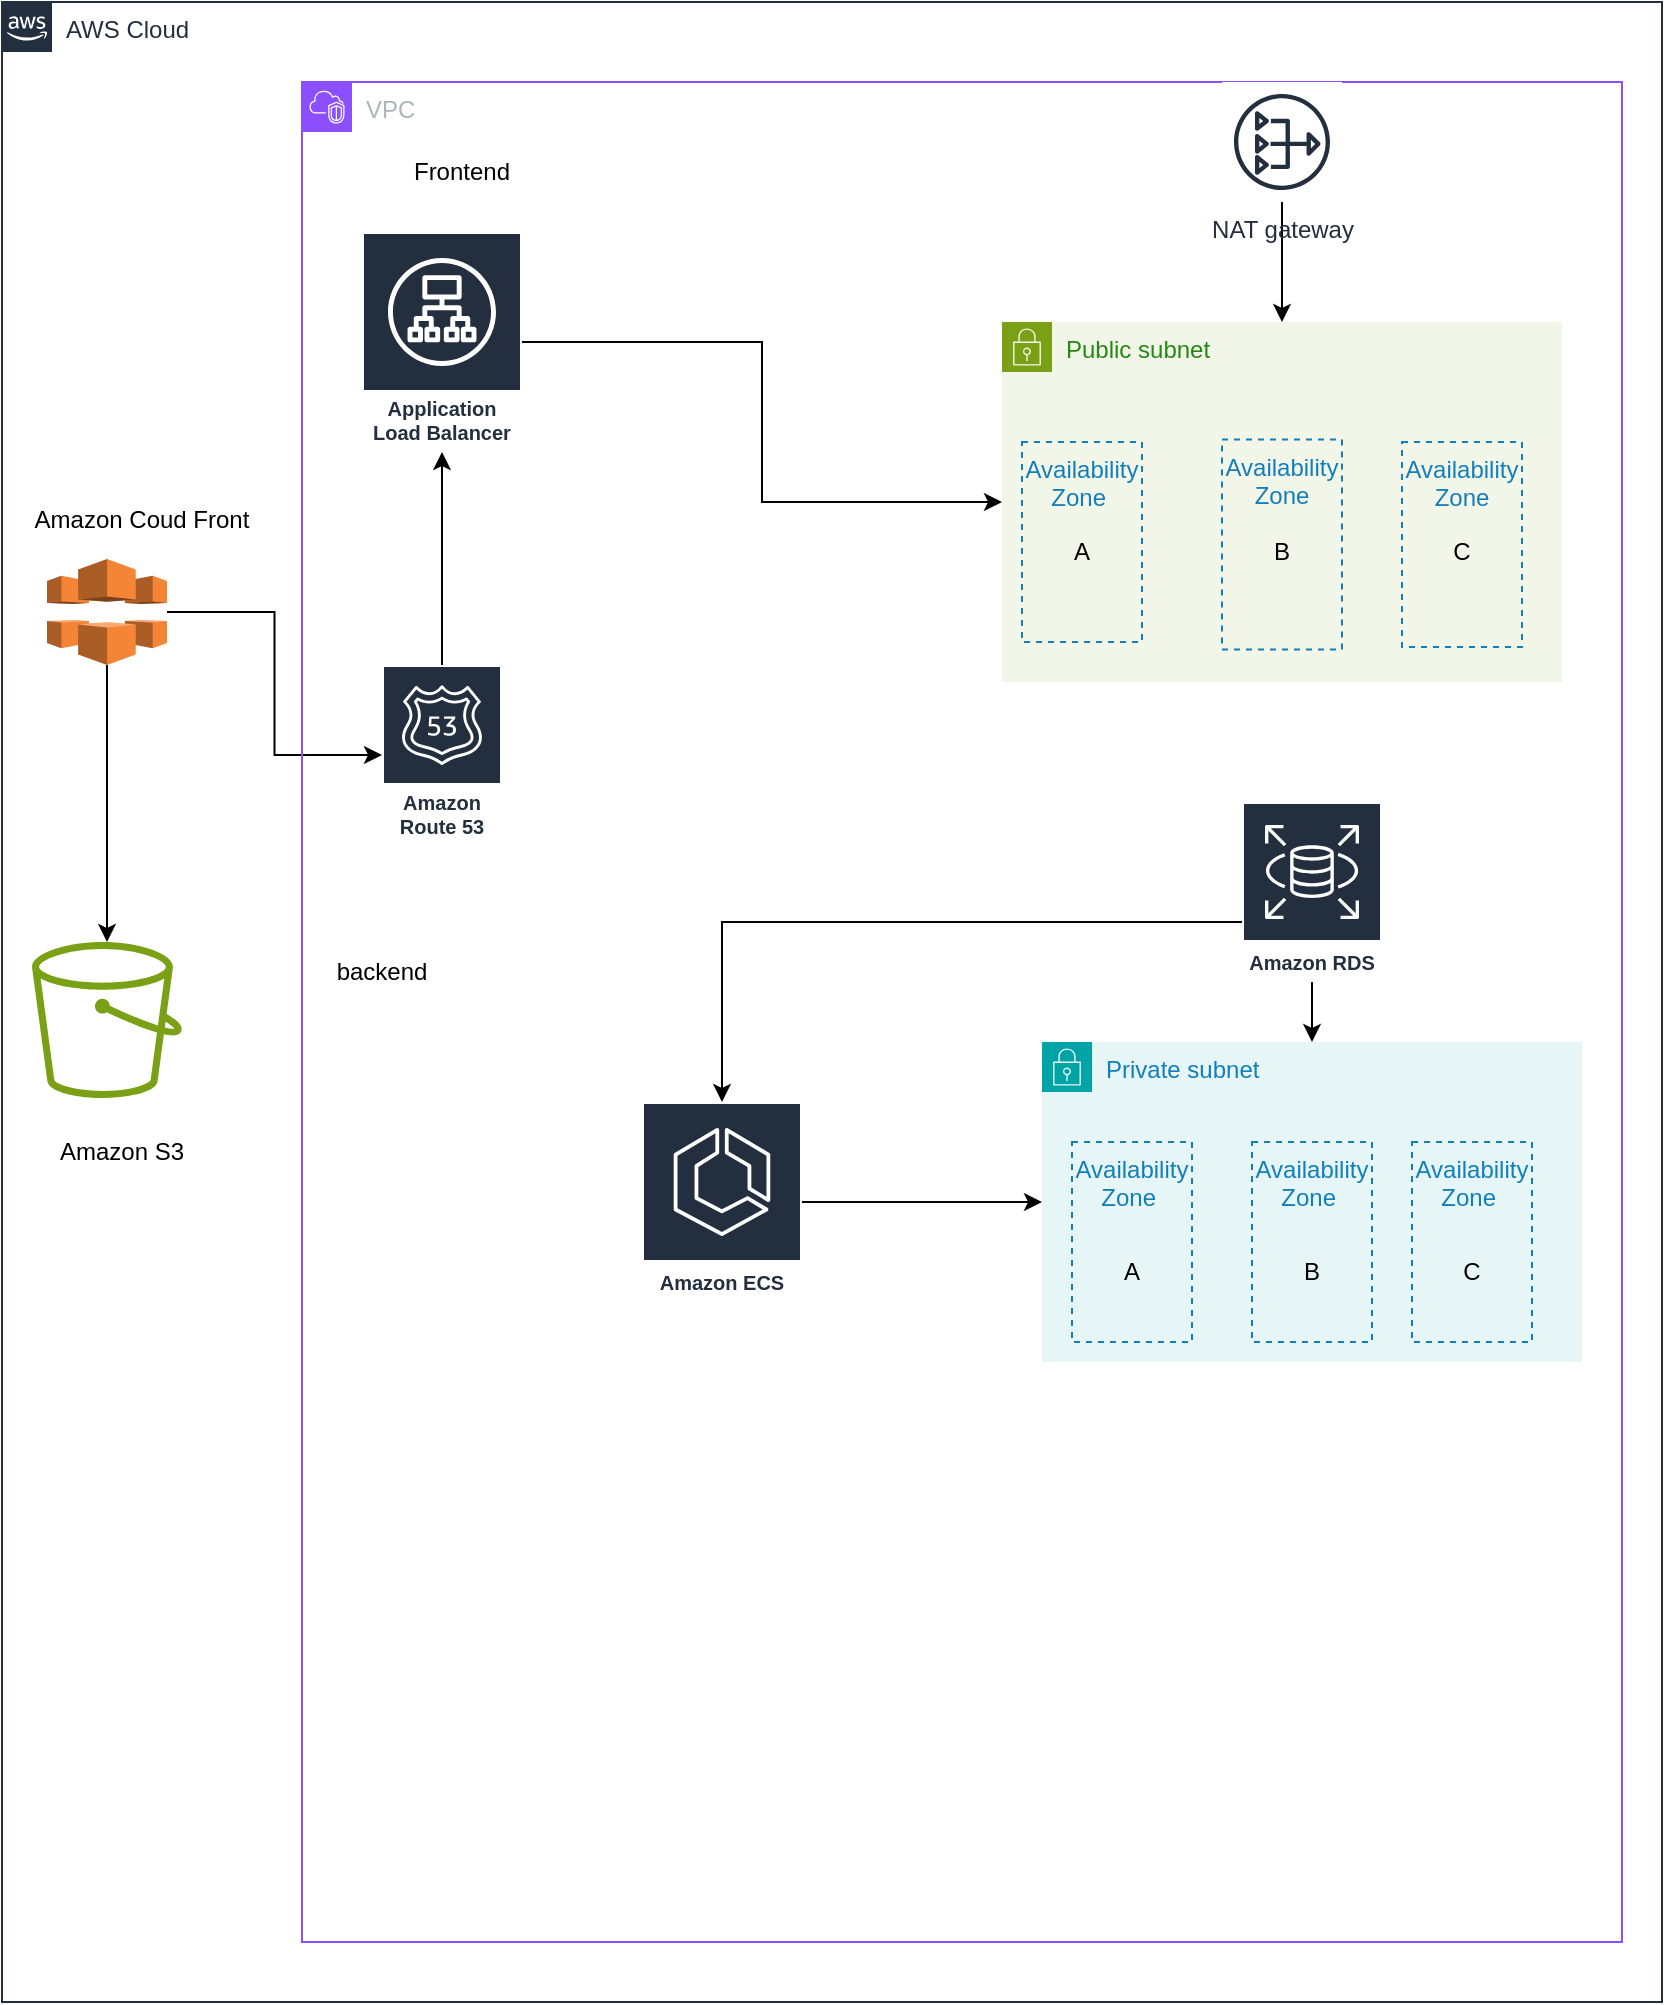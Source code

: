 <mxfile version="24.8.0">
  <diagram name="Página-1" id="2vEROtWeL3E6L5FnlG_2">
    <mxGraphModel dx="1335" dy="671" grid="1" gridSize="10" guides="1" tooltips="1" connect="1" arrows="1" fold="1" page="1" pageScale="1" pageWidth="827" pageHeight="1169" math="0" shadow="0">
      <root>
        <mxCell id="0" />
        <mxCell id="1" parent="0" />
        <mxCell id="C7vFVgOP1VJ4IKRthdF2-1" value="AWS Cloud" style="points=[[0,0],[0.25,0],[0.5,0],[0.75,0],[1,0],[1,0.25],[1,0.5],[1,0.75],[1,1],[0.75,1],[0.5,1],[0.25,1],[0,1],[0,0.75],[0,0.5],[0,0.25]];outlineConnect=0;gradientColor=none;html=1;whiteSpace=wrap;fontSize=12;fontStyle=0;container=1;pointerEvents=0;collapsible=0;recursiveResize=0;shape=mxgraph.aws4.group;grIcon=mxgraph.aws4.group_aws_cloud_alt;strokeColor=#232F3E;fillColor=none;verticalAlign=top;align=left;spacingLeft=30;fontColor=#232F3E;dashed=0;" parent="1" vertex="1">
          <mxGeometry y="20" width="830" height="1000" as="geometry" />
        </mxCell>
        <mxCell id="C7vFVgOP1VJ4IKRthdF2-19" style="edgeStyle=orthogonalEdgeStyle;rounded=0;orthogonalLoop=1;jettySize=auto;html=1;" parent="C7vFVgOP1VJ4IKRthdF2-1" edge="1">
          <mxGeometry relative="1" as="geometry">
            <mxPoint x="52.5" y="331.5" as="sourcePoint" />
            <mxPoint x="52.5" y="470" as="targetPoint" />
          </mxGeometry>
        </mxCell>
        <mxCell id="C7vFVgOP1VJ4IKRthdF2-66" value="" style="edgeStyle=orthogonalEdgeStyle;rounded=0;orthogonalLoop=1;jettySize=auto;html=1;" parent="C7vFVgOP1VJ4IKRthdF2-1" source="C7vFVgOP1VJ4IKRthdF2-2" target="C7vFVgOP1VJ4IKRthdF2-55" edge="1">
          <mxGeometry relative="1" as="geometry" />
        </mxCell>
        <mxCell id="C7vFVgOP1VJ4IKRthdF2-2" value="" style="outlineConnect=0;dashed=0;verticalLabelPosition=bottom;verticalAlign=top;align=center;html=1;shape=mxgraph.aws3.cloudfront;fillColor=#F58536;gradientColor=none;" parent="C7vFVgOP1VJ4IKRthdF2-1" vertex="1">
          <mxGeometry x="22.5" y="278.5" width="60" height="53" as="geometry" />
        </mxCell>
        <mxCell id="C7vFVgOP1VJ4IKRthdF2-3" value="&lt;div&gt;Amazon Coud Front&lt;/div&gt;" style="text;html=1;align=center;verticalAlign=middle;whiteSpace=wrap;rounded=0;" parent="C7vFVgOP1VJ4IKRthdF2-1" vertex="1">
          <mxGeometry y="243.5" width="140" height="30" as="geometry" />
        </mxCell>
        <mxCell id="C7vFVgOP1VJ4IKRthdF2-5" value="" style="sketch=0;outlineConnect=0;fontColor=#232F3E;gradientColor=none;fillColor=#7AA116;strokeColor=none;dashed=0;verticalLabelPosition=bottom;verticalAlign=top;align=center;html=1;fontSize=12;fontStyle=0;aspect=fixed;pointerEvents=1;shape=mxgraph.aws4.bucket;" parent="C7vFVgOP1VJ4IKRthdF2-1" vertex="1">
          <mxGeometry x="15" y="470" width="75" height="78" as="geometry" />
        </mxCell>
        <mxCell id="C7vFVgOP1VJ4IKRthdF2-6" value="Amazon S3" style="text;html=1;align=center;verticalAlign=middle;whiteSpace=wrap;rounded=0;" parent="C7vFVgOP1VJ4IKRthdF2-1" vertex="1">
          <mxGeometry x="15" y="560" width="90" height="30" as="geometry" />
        </mxCell>
        <mxCell id="C7vFVgOP1VJ4IKRthdF2-20" value="VPC" style="points=[[0,0],[0.25,0],[0.5,0],[0.75,0],[1,0],[1,0.25],[1,0.5],[1,0.75],[1,1],[0.75,1],[0.5,1],[0.25,1],[0,1],[0,0.75],[0,0.5],[0,0.25]];outlineConnect=0;gradientColor=none;html=1;whiteSpace=wrap;fontSize=12;fontStyle=0;container=1;pointerEvents=0;collapsible=0;recursiveResize=0;shape=mxgraph.aws4.group;grIcon=mxgraph.aws4.group_vpc2;strokeColor=#8C4FFF;fillColor=none;verticalAlign=top;align=left;spacingLeft=30;fontColor=#AAB7B8;dashed=0;" parent="C7vFVgOP1VJ4IKRthdF2-1" vertex="1">
          <mxGeometry x="150" y="40" width="660" height="930" as="geometry" />
        </mxCell>
        <mxCell id="C7vFVgOP1VJ4IKRthdF2-21" value="Public subnet" style="points=[[0,0],[0.25,0],[0.5,0],[0.75,0],[1,0],[1,0.25],[1,0.5],[1,0.75],[1,1],[0.75,1],[0.5,1],[0.25,1],[0,1],[0,0.75],[0,0.5],[0,0.25]];outlineConnect=0;gradientColor=none;html=1;whiteSpace=wrap;fontSize=12;fontStyle=0;container=1;pointerEvents=0;collapsible=0;recursiveResize=0;shape=mxgraph.aws4.group;grIcon=mxgraph.aws4.group_security_group;grStroke=0;strokeColor=#7AA116;fillColor=#F2F6E8;verticalAlign=top;align=left;spacingLeft=30;fontColor=#248814;dashed=0;" parent="C7vFVgOP1VJ4IKRthdF2-20" vertex="1">
          <mxGeometry x="350" y="120" width="280" height="180" as="geometry" />
        </mxCell>
        <mxCell id="C7vFVgOP1VJ4IKRthdF2-24" value="Availability Zone&amp;nbsp;" style="fillColor=none;strokeColor=#147EBA;dashed=1;verticalAlign=top;fontStyle=0;fontColor=#147EBA;whiteSpace=wrap;html=1;" parent="C7vFVgOP1VJ4IKRthdF2-21" vertex="1">
          <mxGeometry x="10" y="60" width="60" height="100" as="geometry" />
        </mxCell>
        <mxCell id="C7vFVgOP1VJ4IKRthdF2-25" value="Availability Zone" style="fillColor=none;strokeColor=#147EBA;dashed=1;verticalAlign=top;fontStyle=0;fontColor=#147EBA;whiteSpace=wrap;html=1;" parent="C7vFVgOP1VJ4IKRthdF2-21" vertex="1">
          <mxGeometry x="110" y="58.75" width="60" height="105" as="geometry" />
        </mxCell>
        <mxCell id="C7vFVgOP1VJ4IKRthdF2-26" value="Availability Zone" style="fillColor=none;strokeColor=#147EBA;dashed=1;verticalAlign=top;fontStyle=0;fontColor=#147EBA;whiteSpace=wrap;html=1;" parent="C7vFVgOP1VJ4IKRthdF2-21" vertex="1">
          <mxGeometry x="200" y="60" width="60" height="102.5" as="geometry" />
        </mxCell>
        <mxCell id="C7vFVgOP1VJ4IKRthdF2-30" value="A" style="text;html=1;align=center;verticalAlign=middle;whiteSpace=wrap;rounded=0;" parent="C7vFVgOP1VJ4IKRthdF2-21" vertex="1">
          <mxGeometry x="10" y="100" width="60" height="30" as="geometry" />
        </mxCell>
        <mxCell id="C7vFVgOP1VJ4IKRthdF2-32" value="B" style="text;html=1;align=center;verticalAlign=middle;whiteSpace=wrap;rounded=0;" parent="C7vFVgOP1VJ4IKRthdF2-21" vertex="1">
          <mxGeometry x="110" y="100" width="60" height="30" as="geometry" />
        </mxCell>
        <mxCell id="C7vFVgOP1VJ4IKRthdF2-33" value="C" style="text;html=1;align=center;verticalAlign=middle;whiteSpace=wrap;rounded=0;" parent="C7vFVgOP1VJ4IKRthdF2-21" vertex="1">
          <mxGeometry x="200" y="100" width="60" height="30" as="geometry" />
        </mxCell>
        <mxCell id="C7vFVgOP1VJ4IKRthdF2-22" value="Private subnet" style="points=[[0,0],[0.25,0],[0.5,0],[0.75,0],[1,0],[1,0.25],[1,0.5],[1,0.75],[1,1],[0.75,1],[0.5,1],[0.25,1],[0,1],[0,0.75],[0,0.5],[0,0.25]];outlineConnect=0;gradientColor=none;html=1;whiteSpace=wrap;fontSize=12;fontStyle=0;container=1;pointerEvents=0;collapsible=0;recursiveResize=0;shape=mxgraph.aws4.group;grIcon=mxgraph.aws4.group_security_group;grStroke=0;strokeColor=#00A4A6;fillColor=#E6F6F7;verticalAlign=top;align=left;spacingLeft=30;fontColor=#147EBA;dashed=0;" parent="C7vFVgOP1VJ4IKRthdF2-20" vertex="1">
          <mxGeometry x="370" y="480" width="270" height="160" as="geometry" />
        </mxCell>
        <mxCell id="C7vFVgOP1VJ4IKRthdF2-27" value="Availability Zone&amp;nbsp;" style="fillColor=none;strokeColor=#147EBA;dashed=1;verticalAlign=top;fontStyle=0;fontColor=#147EBA;whiteSpace=wrap;html=1;" parent="C7vFVgOP1VJ4IKRthdF2-22" vertex="1">
          <mxGeometry x="15" y="50" width="60" height="100" as="geometry" />
        </mxCell>
        <mxCell id="C7vFVgOP1VJ4IKRthdF2-28" value="Availability Zone&amp;nbsp;" style="fillColor=none;strokeColor=#147EBA;dashed=1;verticalAlign=top;fontStyle=0;fontColor=#147EBA;whiteSpace=wrap;html=1;" parent="C7vFVgOP1VJ4IKRthdF2-22" vertex="1">
          <mxGeometry x="105" y="50" width="60" height="100" as="geometry" />
        </mxCell>
        <mxCell id="C7vFVgOP1VJ4IKRthdF2-29" value="Availability Zone&amp;nbsp;" style="fillColor=none;strokeColor=#147EBA;dashed=1;verticalAlign=top;fontStyle=0;fontColor=#147EBA;whiteSpace=wrap;html=1;" parent="C7vFVgOP1VJ4IKRthdF2-22" vertex="1">
          <mxGeometry x="185" y="50" width="60" height="100" as="geometry" />
        </mxCell>
        <mxCell id="C7vFVgOP1VJ4IKRthdF2-34" value="A" style="text;html=1;align=center;verticalAlign=middle;whiteSpace=wrap;rounded=0;" parent="C7vFVgOP1VJ4IKRthdF2-22" vertex="1">
          <mxGeometry x="15" y="100" width="60" height="30" as="geometry" />
        </mxCell>
        <mxCell id="C7vFVgOP1VJ4IKRthdF2-35" value="B" style="text;html=1;align=center;verticalAlign=middle;whiteSpace=wrap;rounded=0;" parent="C7vFVgOP1VJ4IKRthdF2-22" vertex="1">
          <mxGeometry x="105" y="100" width="60" height="30" as="geometry" />
        </mxCell>
        <mxCell id="C7vFVgOP1VJ4IKRthdF2-36" value="C" style="text;html=1;align=center;verticalAlign=middle;whiteSpace=wrap;rounded=0;" parent="C7vFVgOP1VJ4IKRthdF2-22" vertex="1">
          <mxGeometry x="185" y="100" width="60" height="30" as="geometry" />
        </mxCell>
        <mxCell id="3E0-Uk7Y67lXFbsYBErR-1" value="" style="edgeStyle=orthogonalEdgeStyle;rounded=0;orthogonalLoop=1;jettySize=auto;html=1;" edge="1" parent="C7vFVgOP1VJ4IKRthdF2-20" source="C7vFVgOP1VJ4IKRthdF2-40" target="C7vFVgOP1VJ4IKRthdF2-21">
          <mxGeometry relative="1" as="geometry" />
        </mxCell>
        <mxCell id="C7vFVgOP1VJ4IKRthdF2-40" value="NAT gateway" style="sketch=0;outlineConnect=0;fontColor=#232F3E;gradientColor=none;strokeColor=#232F3E;fillColor=#ffffff;dashed=0;verticalLabelPosition=bottom;verticalAlign=top;align=center;html=1;fontSize=12;fontStyle=0;aspect=fixed;shape=mxgraph.aws4.resourceIcon;resIcon=mxgraph.aws4.nat_gateway;" parent="C7vFVgOP1VJ4IKRthdF2-20" vertex="1">
          <mxGeometry x="460" width="60" height="60" as="geometry" />
        </mxCell>
        <mxCell id="C7vFVgOP1VJ4IKRthdF2-72" style="edgeStyle=orthogonalEdgeStyle;rounded=0;orthogonalLoop=1;jettySize=auto;html=1;" parent="C7vFVgOP1VJ4IKRthdF2-20" source="C7vFVgOP1VJ4IKRthdF2-45" target="C7vFVgOP1VJ4IKRthdF2-21" edge="1">
          <mxGeometry relative="1" as="geometry" />
        </mxCell>
        <mxCell id="C7vFVgOP1VJ4IKRthdF2-45" value="Application Load Balancer" style="sketch=0;outlineConnect=0;fontColor=#232F3E;gradientColor=none;strokeColor=#ffffff;fillColor=#232F3E;dashed=0;verticalLabelPosition=middle;verticalAlign=bottom;align=center;html=1;whiteSpace=wrap;fontSize=10;fontStyle=1;spacing=3;shape=mxgraph.aws4.productIcon;prIcon=mxgraph.aws4.application_load_balancer;" parent="C7vFVgOP1VJ4IKRthdF2-20" vertex="1">
          <mxGeometry x="30" y="75" width="80" height="110" as="geometry" />
        </mxCell>
        <mxCell id="C7vFVgOP1VJ4IKRthdF2-71" style="edgeStyle=orthogonalEdgeStyle;rounded=0;orthogonalLoop=1;jettySize=auto;html=1;" parent="C7vFVgOP1VJ4IKRthdF2-20" source="C7vFVgOP1VJ4IKRthdF2-50" target="C7vFVgOP1VJ4IKRthdF2-22" edge="1">
          <mxGeometry relative="1" as="geometry" />
        </mxCell>
        <mxCell id="C7vFVgOP1VJ4IKRthdF2-50" value="Amazon ECS" style="sketch=0;outlineConnect=0;fontColor=#232F3E;gradientColor=none;strokeColor=#ffffff;fillColor=#232F3E;dashed=0;verticalLabelPosition=middle;verticalAlign=bottom;align=center;html=1;whiteSpace=wrap;fontSize=10;fontStyle=1;spacing=3;shape=mxgraph.aws4.productIcon;prIcon=mxgraph.aws4.ecs;" parent="C7vFVgOP1VJ4IKRthdF2-20" vertex="1">
          <mxGeometry x="170" y="510" width="80" height="100" as="geometry" />
        </mxCell>
        <mxCell id="C7vFVgOP1VJ4IKRthdF2-56" value="" style="edgeStyle=orthogonalEdgeStyle;rounded=0;orthogonalLoop=1;jettySize=auto;html=1;" parent="C7vFVgOP1VJ4IKRthdF2-20" source="C7vFVgOP1VJ4IKRthdF2-55" target="C7vFVgOP1VJ4IKRthdF2-45" edge="1">
          <mxGeometry relative="1" as="geometry" />
        </mxCell>
        <mxCell id="C7vFVgOP1VJ4IKRthdF2-55" value="Amazon Route 53" style="sketch=0;outlineConnect=0;fontColor=#232F3E;gradientColor=none;strokeColor=#ffffff;fillColor=#232F3E;dashed=0;verticalLabelPosition=middle;verticalAlign=bottom;align=center;html=1;whiteSpace=wrap;fontSize=10;fontStyle=1;spacing=3;shape=mxgraph.aws4.productIcon;prIcon=mxgraph.aws4.route_53;" parent="C7vFVgOP1VJ4IKRthdF2-20" vertex="1">
          <mxGeometry x="40" y="291.5" width="60" height="90" as="geometry" />
        </mxCell>
        <mxCell id="C7vFVgOP1VJ4IKRthdF2-59" value="&lt;div&gt;&lt;span style=&quot;background-color: initial;&quot;&gt;backend&lt;/span&gt;&lt;br&gt;&lt;/div&gt;" style="text;html=1;align=center;verticalAlign=middle;whiteSpace=wrap;rounded=0;" parent="C7vFVgOP1VJ4IKRthdF2-20" vertex="1">
          <mxGeometry x="10" y="430" width="60" height="30" as="geometry" />
        </mxCell>
        <mxCell id="C7vFVgOP1VJ4IKRthdF2-61" value="" style="edgeStyle=orthogonalEdgeStyle;rounded=0;orthogonalLoop=1;jettySize=auto;html=1;" parent="C7vFVgOP1VJ4IKRthdF2-20" source="C7vFVgOP1VJ4IKRthdF2-60" target="C7vFVgOP1VJ4IKRthdF2-22" edge="1">
          <mxGeometry relative="1" as="geometry" />
        </mxCell>
        <mxCell id="C7vFVgOP1VJ4IKRthdF2-62" style="edgeStyle=orthogonalEdgeStyle;rounded=0;orthogonalLoop=1;jettySize=auto;html=1;" parent="C7vFVgOP1VJ4IKRthdF2-20" source="C7vFVgOP1VJ4IKRthdF2-60" target="C7vFVgOP1VJ4IKRthdF2-50" edge="1">
          <mxGeometry relative="1" as="geometry">
            <Array as="points">
              <mxPoint x="505" y="420" />
              <mxPoint x="80" y="420" />
            </Array>
          </mxGeometry>
        </mxCell>
        <mxCell id="C7vFVgOP1VJ4IKRthdF2-60" value="Amazon RDS" style="sketch=0;outlineConnect=0;fontColor=#232F3E;gradientColor=none;strokeColor=#ffffff;fillColor=#232F3E;dashed=0;verticalLabelPosition=middle;verticalAlign=bottom;align=center;html=1;whiteSpace=wrap;fontSize=10;fontStyle=1;spacing=3;shape=mxgraph.aws4.productIcon;prIcon=mxgraph.aws4.rds;" parent="C7vFVgOP1VJ4IKRthdF2-20" vertex="1">
          <mxGeometry x="470" y="360" width="70" height="90" as="geometry" />
        </mxCell>
        <mxCell id="C7vFVgOP1VJ4IKRthdF2-58" value="Frontend" style="text;html=1;align=center;verticalAlign=middle;whiteSpace=wrap;rounded=0;" parent="C7vFVgOP1VJ4IKRthdF2-20" vertex="1">
          <mxGeometry x="50" y="30" width="60" height="30" as="geometry" />
        </mxCell>
      </root>
    </mxGraphModel>
  </diagram>
</mxfile>
